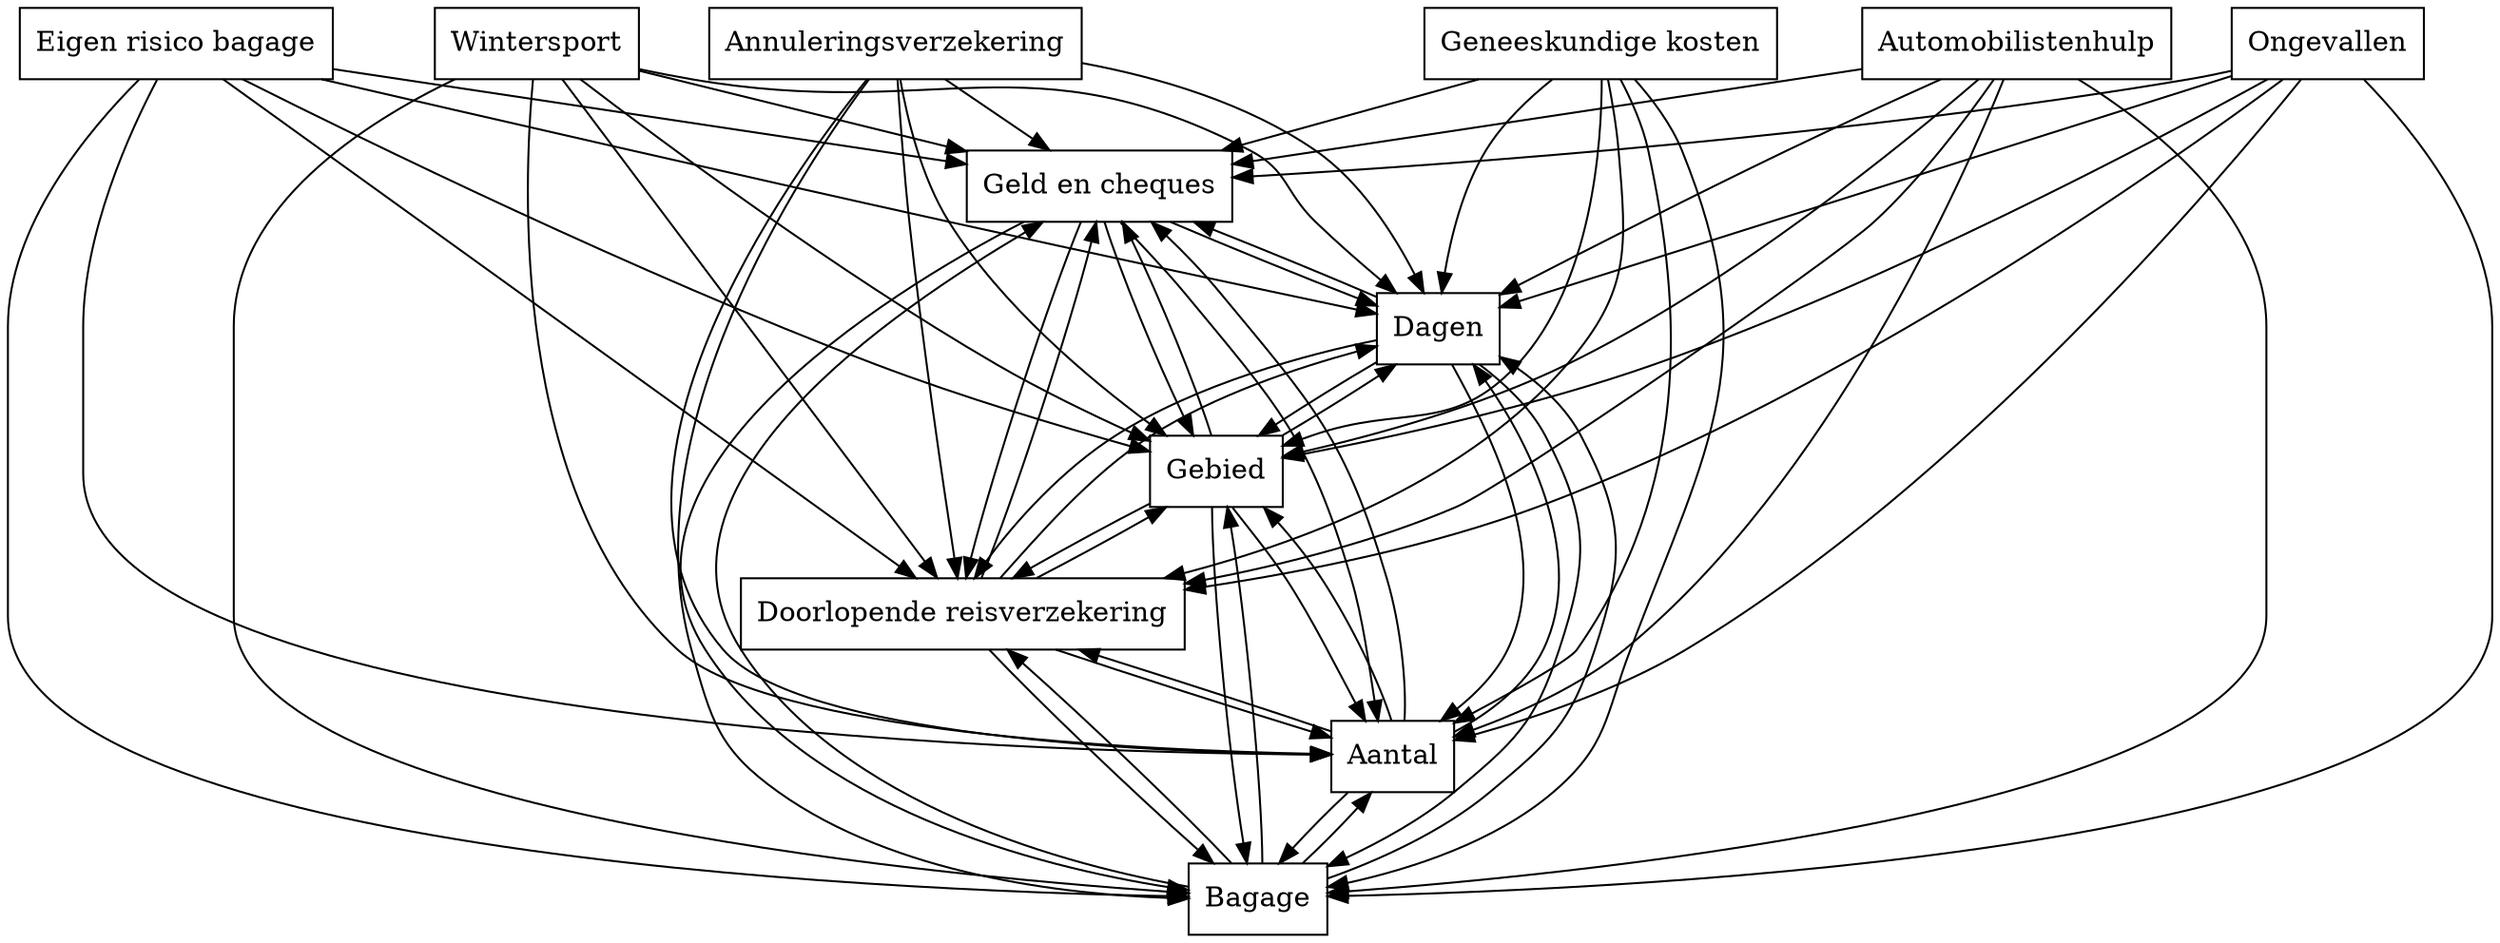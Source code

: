digraph{
graph [rankdir=TB];
node [shape=box];
edge [arrowhead=normal];
0[label="Annuleringsverzekering",]
1[label="Geld en cheques",]
2[label="Wintersport",]
3[label="Dagen",]
4[label="Eigen risico bagage",]
5[label="Automobilistenhulp",]
6[label="Bagage",]
7[label="Ongevallen",]
8[label="Aantal",]
9[label="Doorlopende reisverzekering",]
10[label="Geneeskundige kosten",]
11[label="Gebied",]
0->1[label="",]
0->3[label="",]
0->6[label="",]
0->8[label="",]
0->9[label="",]
0->11[label="",]
1->3[label="",]
1->6[label="",]
1->8[label="",]
1->9[label="",]
1->11[label="",]
2->1[label="",]
2->3[label="",]
2->6[label="",]
2->8[label="",]
2->9[label="",]
2->11[label="",]
3->1[label="",]
3->6[label="",]
3->8[label="",]
3->9[label="",]
3->11[label="",]
4->1[label="",]
4->3[label="",]
4->6[label="",]
4->8[label="",]
4->9[label="",]
4->11[label="",]
5->1[label="",]
5->3[label="",]
5->6[label="",]
5->8[label="",]
5->9[label="",]
5->11[label="",]
6->1[label="",]
6->3[label="",]
6->8[label="",]
6->9[label="",]
6->11[label="",]
7->1[label="",]
7->3[label="",]
7->6[label="",]
7->8[label="",]
7->9[label="",]
7->11[label="",]
8->1[label="",]
8->3[label="",]
8->6[label="",]
8->9[label="",]
8->11[label="",]
9->1[label="",]
9->3[label="",]
9->6[label="",]
9->8[label="",]
9->11[label="",]
10->1[label="",]
10->3[label="",]
10->6[label="",]
10->8[label="",]
10->9[label="",]
10->11[label="",]
11->1[label="",]
11->3[label="",]
11->6[label="",]
11->8[label="",]
11->9[label="",]
}
